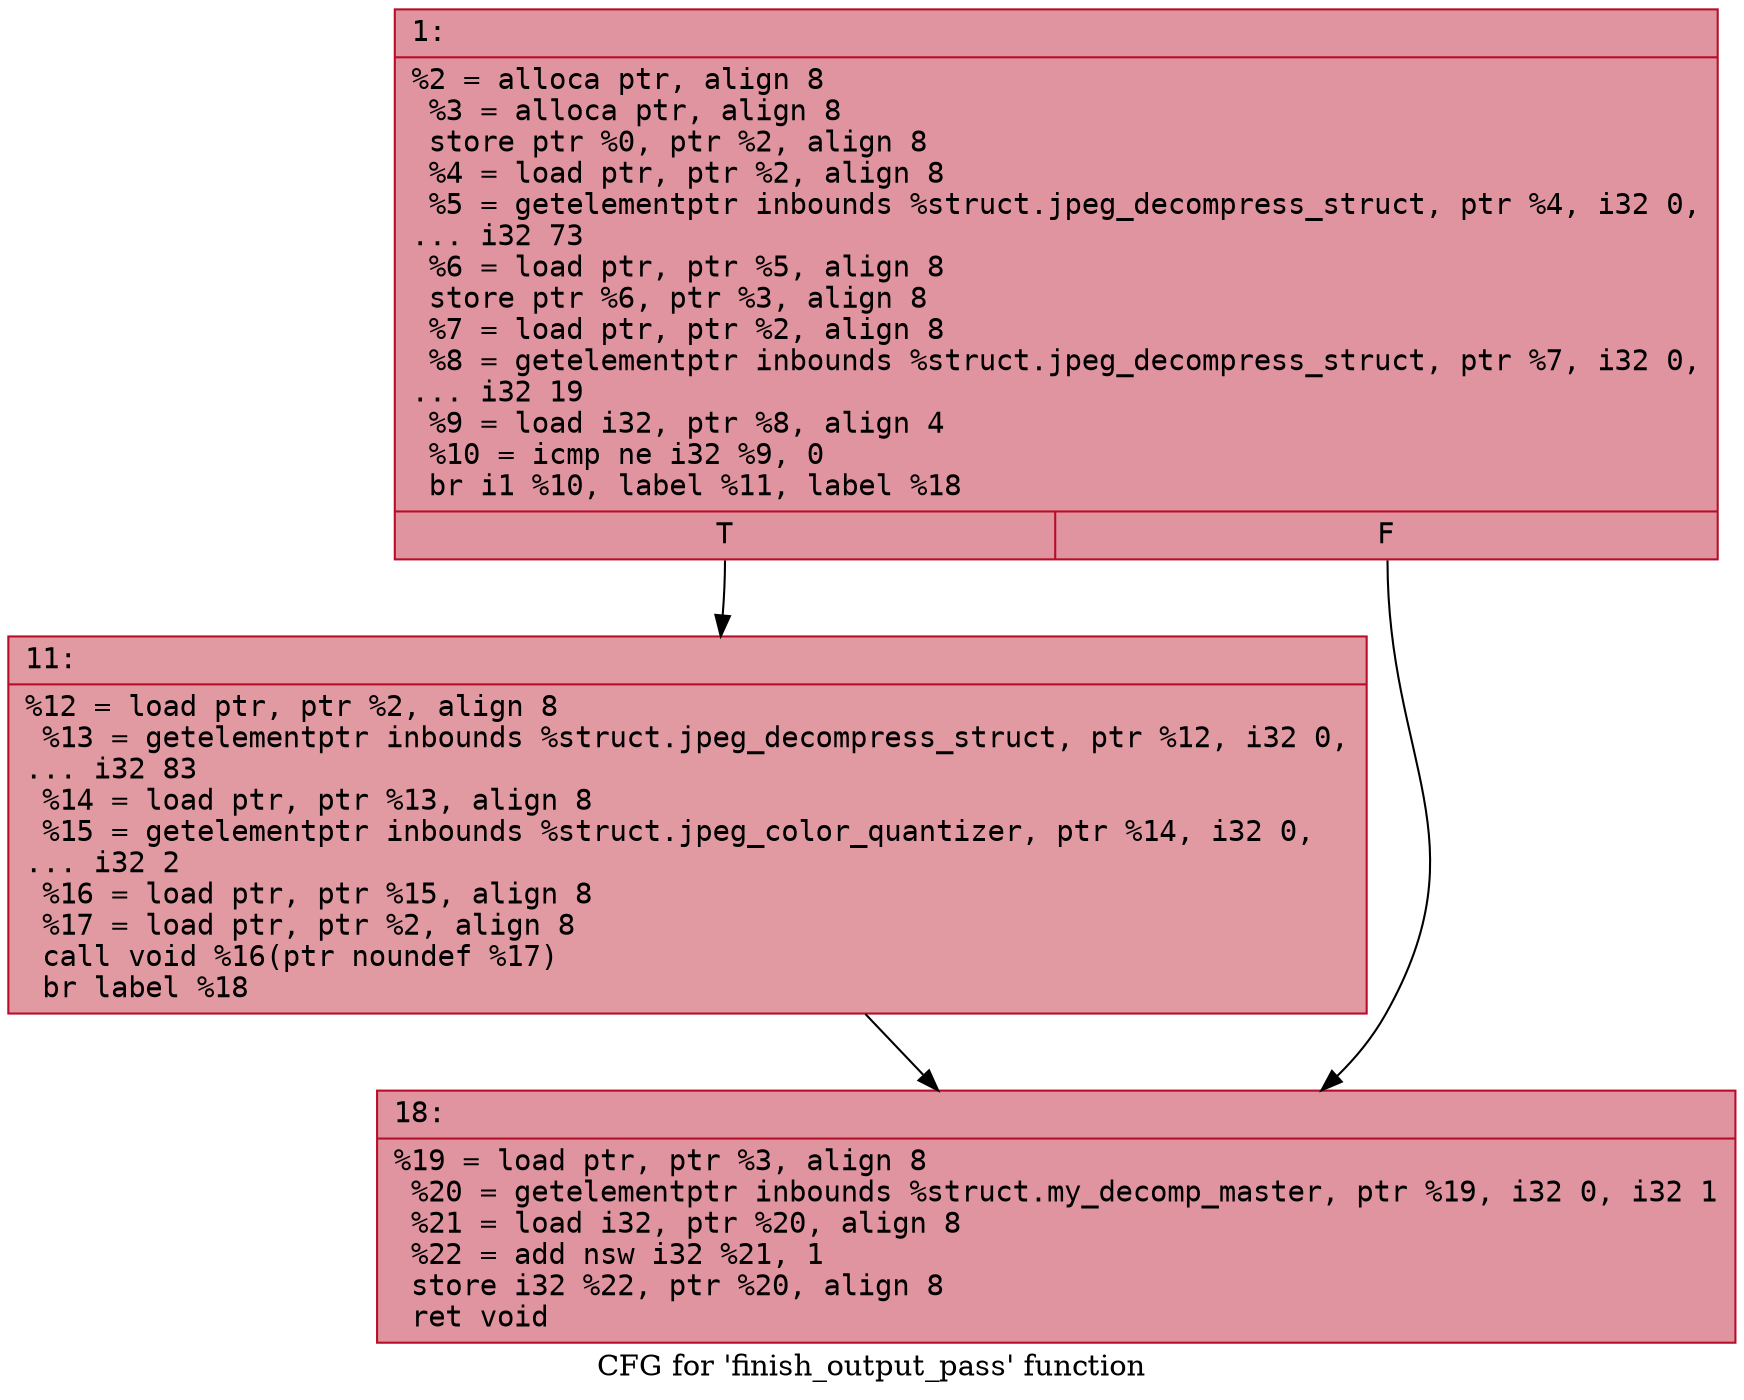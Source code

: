 digraph "CFG for 'finish_output_pass' function" {
	label="CFG for 'finish_output_pass' function";

	Node0x600001ad7e30 [shape=record,color="#b70d28ff", style=filled, fillcolor="#b70d2870" fontname="Courier",label="{1:\l|  %2 = alloca ptr, align 8\l  %3 = alloca ptr, align 8\l  store ptr %0, ptr %2, align 8\l  %4 = load ptr, ptr %2, align 8\l  %5 = getelementptr inbounds %struct.jpeg_decompress_struct, ptr %4, i32 0,\l... i32 73\l  %6 = load ptr, ptr %5, align 8\l  store ptr %6, ptr %3, align 8\l  %7 = load ptr, ptr %2, align 8\l  %8 = getelementptr inbounds %struct.jpeg_decompress_struct, ptr %7, i32 0,\l... i32 19\l  %9 = load i32, ptr %8, align 4\l  %10 = icmp ne i32 %9, 0\l  br i1 %10, label %11, label %18\l|{<s0>T|<s1>F}}"];
	Node0x600001ad7e30:s0 -> Node0x600001ad7e80[tooltip="1 -> 11\nProbability 62.50%" ];
	Node0x600001ad7e30:s1 -> Node0x600001ad7ed0[tooltip="1 -> 18\nProbability 37.50%" ];
	Node0x600001ad7e80 [shape=record,color="#b70d28ff", style=filled, fillcolor="#bb1b2c70" fontname="Courier",label="{11:\l|  %12 = load ptr, ptr %2, align 8\l  %13 = getelementptr inbounds %struct.jpeg_decompress_struct, ptr %12, i32 0,\l... i32 83\l  %14 = load ptr, ptr %13, align 8\l  %15 = getelementptr inbounds %struct.jpeg_color_quantizer, ptr %14, i32 0,\l... i32 2\l  %16 = load ptr, ptr %15, align 8\l  %17 = load ptr, ptr %2, align 8\l  call void %16(ptr noundef %17)\l  br label %18\l}"];
	Node0x600001ad7e80 -> Node0x600001ad7ed0[tooltip="11 -> 18\nProbability 100.00%" ];
	Node0x600001ad7ed0 [shape=record,color="#b70d28ff", style=filled, fillcolor="#b70d2870" fontname="Courier",label="{18:\l|  %19 = load ptr, ptr %3, align 8\l  %20 = getelementptr inbounds %struct.my_decomp_master, ptr %19, i32 0, i32 1\l  %21 = load i32, ptr %20, align 8\l  %22 = add nsw i32 %21, 1\l  store i32 %22, ptr %20, align 8\l  ret void\l}"];
}
